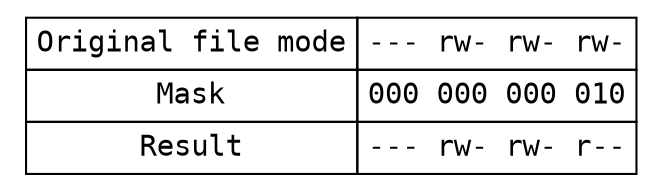 digraph s {
    node[shape="plaintext", fontname="Consolas, Monaco"];

    node_umask[label=<
               <TABLE BORDER="0" CELLBORDER="1" CELLSPACING="0" CELLPADDING="4">
               <TR><TD>Original file mode</TD><TD>--- rw- rw- rw-</TD></TR>
               <TR><TD>Mask</TD><TD>000 000 000 010</TD></TR>
               <TR><TD>Result</TD><TD>--- rw- rw- r--</TD></TR>
               </TABLE>
               >];
}
